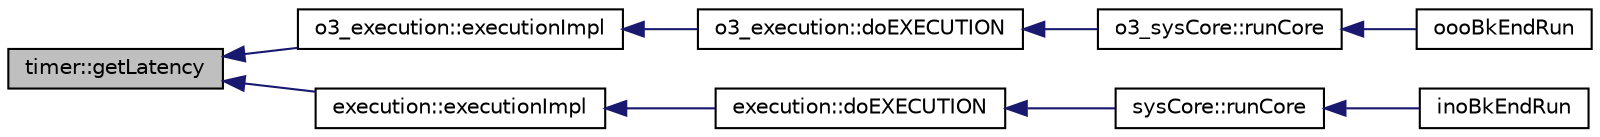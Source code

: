 digraph G
{
  edge [fontname="Helvetica",fontsize="10",labelfontname="Helvetica",labelfontsize="10"];
  node [fontname="Helvetica",fontsize="10",shape=record];
  rankdir=LR;
  Node1 [label="timer::getLatency",height=0.2,width=0.4,color="black", fillcolor="grey75", style="filled" fontcolor="black"];
  Node1 -> Node2 [dir=back,color="midnightblue",fontsize="10",style="solid",fontname="Helvetica"];
  Node2 [label="o3_execution::executionImpl",height=0.2,width=0.4,color="black", fillcolor="white", style="filled",URL="$classo3__execution.html#a2565c18ef20ce1e0ff72f5399831075a"];
  Node2 -> Node3 [dir=back,color="midnightblue",fontsize="10",style="solid",fontname="Helvetica"];
  Node3 [label="o3_execution::doEXECUTION",height=0.2,width=0.4,color="black", fillcolor="white", style="filled",URL="$classo3__execution.html#ad3e4a2e10bfcad9fa8c73b77c3b9fffb"];
  Node3 -> Node4 [dir=back,color="midnightblue",fontsize="10",style="solid",fontname="Helvetica"];
  Node4 [label="o3_sysCore::runCore",height=0.2,width=0.4,color="black", fillcolor="white", style="filled",URL="$classo3__sysCore.html#ab97edaa7f8ea74d7315b71d7d03a736c"];
  Node4 -> Node5 [dir=back,color="midnightblue",fontsize="10",style="solid",fontname="Helvetica"];
  Node5 [label="oooBkEndRun",height=0.2,width=0.4,color="black", fillcolor="white", style="filled",URL="$oooBkEnd_8h.html#aaa2cf7fe88073cf54894d48f17271d93"];
  Node1 -> Node6 [dir=back,color="midnightblue",fontsize="10",style="solid",fontname="Helvetica"];
  Node6 [label="execution::executionImpl",height=0.2,width=0.4,color="black", fillcolor="white", style="filled",URL="$classexecution.html#adc2d24703f3425df6107514535fea88b"];
  Node6 -> Node7 [dir=back,color="midnightblue",fontsize="10",style="solid",fontname="Helvetica"];
  Node7 [label="execution::doEXECUTION",height=0.2,width=0.4,color="black", fillcolor="white", style="filled",URL="$classexecution.html#a972207b1dde6a4bb8731c3fc0908bac6"];
  Node7 -> Node8 [dir=back,color="midnightblue",fontsize="10",style="solid",fontname="Helvetica"];
  Node8 [label="sysCore::runCore",height=0.2,width=0.4,color="black", fillcolor="white", style="filled",URL="$classsysCore.html#a329e1539dcc7da668fb0d6237368922f"];
  Node8 -> Node9 [dir=back,color="midnightblue",fontsize="10",style="solid",fontname="Helvetica"];
  Node9 [label="inoBkEndRun",height=0.2,width=0.4,color="black", fillcolor="white", style="filled",URL="$inoBkEnd_8h.html#a7f7897adf2514facd31db95c4b90314d"];
}
